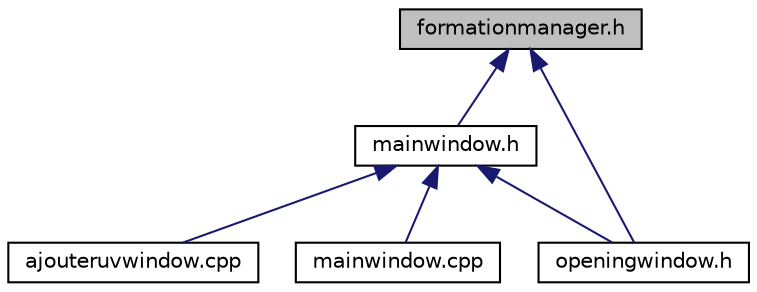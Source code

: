 digraph "formationmanager.h"
{
  edge [fontname="Helvetica",fontsize="10",labelfontname="Helvetica",labelfontsize="10"];
  node [fontname="Helvetica",fontsize="10",shape=record];
  Node1 [label="formationmanager.h",height=0.2,width=0.4,color="black", fillcolor="grey75", style="filled" fontcolor="black"];
  Node1 -> Node2 [dir="back",color="midnightblue",fontsize="10",style="solid",fontname="Helvetica"];
  Node2 [label="mainwindow.h",height=0.2,width=0.4,color="black", fillcolor="white", style="filled",URL="$mainwindow_8h.html",tooltip="Header de la classe MainWindow : fenêtre principale d&#39;UTProfiler. "];
  Node2 -> Node3 [dir="back",color="midnightblue",fontsize="10",style="solid",fontname="Helvetica"];
  Node3 [label="ajouteruvwindow.cpp",height=0.2,width=0.4,color="black", fillcolor="white", style="filled",URL="$ajouteruvwindow_8cpp.html",tooltip="Code source de la classe ajouterUVWindow : fenêtre d&#39;ajout d&#39;UV. "];
  Node2 -> Node4 [dir="back",color="midnightblue",fontsize="10",style="solid",fontname="Helvetica"];
  Node4 [label="openingwindow.h",height=0.2,width=0.4,color="black", fillcolor="white", style="filled",URL="$openingwindow_8h.html",tooltip="Code source de la classe OpeningWindow : fenêtre s&#39;affichant à l&#39;ouverture du programme, permettant de sélectionner les XML de données. "];
  Node2 -> Node5 [dir="back",color="midnightblue",fontsize="10",style="solid",fontname="Helvetica"];
  Node5 [label="mainwindow.cpp",height=0.2,width=0.4,color="black", fillcolor="white", style="filled",URL="$mainwindow_8cpp.html",tooltip="Code source de la classe MainWindow : fenêtre principale d&#39;UTProfiler. "];
  Node1 -> Node4 [dir="back",color="midnightblue",fontsize="10",style="solid",fontname="Helvetica"];
}
